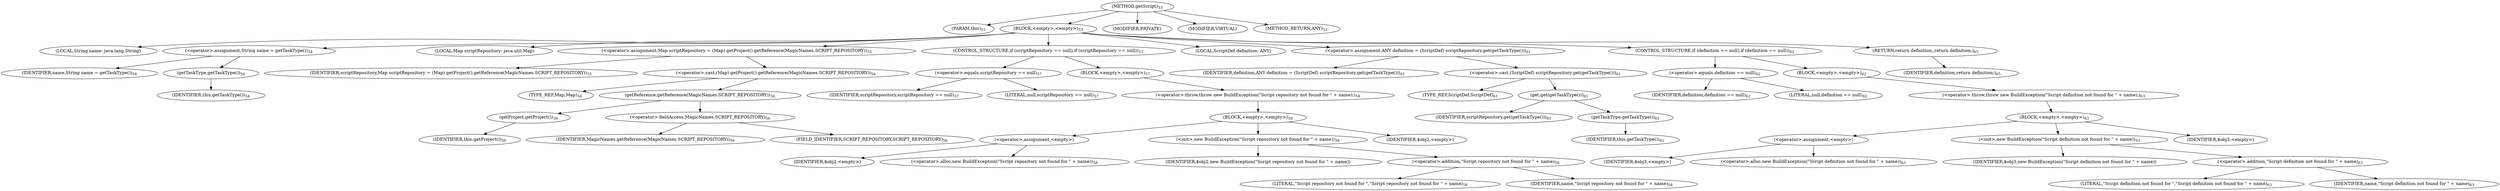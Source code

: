 digraph "getScript" {  
"49" [label = <(METHOD,getScript)<SUB>53</SUB>> ]
"7" [label = <(PARAM,this)<SUB>53</SUB>> ]
"50" [label = <(BLOCK,&lt;empty&gt;,&lt;empty&gt;)<SUB>53</SUB>> ]
"51" [label = <(LOCAL,String name: java.lang.String)> ]
"52" [label = <(&lt;operator&gt;.assignment,String name = getTaskType())<SUB>54</SUB>> ]
"53" [label = <(IDENTIFIER,name,String name = getTaskType())<SUB>54</SUB>> ]
"54" [label = <(getTaskType,getTaskType())<SUB>54</SUB>> ]
"6" [label = <(IDENTIFIER,this,getTaskType())<SUB>54</SUB>> ]
"55" [label = <(LOCAL,Map scriptRepository: java.util.Map)> ]
"56" [label = <(&lt;operator&gt;.assignment,Map scriptRepository = (Map) getProject().getReference(MagicNames.SCRIPT_REPOSITORY))<SUB>55</SUB>> ]
"57" [label = <(IDENTIFIER,scriptRepository,Map scriptRepository = (Map) getProject().getReference(MagicNames.SCRIPT_REPOSITORY))<SUB>55</SUB>> ]
"58" [label = <(&lt;operator&gt;.cast,(Map) getProject().getReference(MagicNames.SCRIPT_REPOSITORY))<SUB>56</SUB>> ]
"59" [label = <(TYPE_REF,Map,Map)<SUB>56</SUB>> ]
"60" [label = <(getReference,getReference(MagicNames.SCRIPT_REPOSITORY))<SUB>56</SUB>> ]
"61" [label = <(getProject,getProject())<SUB>56</SUB>> ]
"8" [label = <(IDENTIFIER,this,getProject())<SUB>56</SUB>> ]
"62" [label = <(&lt;operator&gt;.fieldAccess,MagicNames.SCRIPT_REPOSITORY)<SUB>56</SUB>> ]
"63" [label = <(IDENTIFIER,MagicNames,getReference(MagicNames.SCRIPT_REPOSITORY))<SUB>56</SUB>> ]
"64" [label = <(FIELD_IDENTIFIER,SCRIPT_REPOSITORY,SCRIPT_REPOSITORY)<SUB>56</SUB>> ]
"65" [label = <(CONTROL_STRUCTURE,if (scriptRepository == null),if (scriptRepository == null))<SUB>57</SUB>> ]
"66" [label = <(&lt;operator&gt;.equals,scriptRepository == null)<SUB>57</SUB>> ]
"67" [label = <(IDENTIFIER,scriptRepository,scriptRepository == null)<SUB>57</SUB>> ]
"68" [label = <(LITERAL,null,scriptRepository == null)<SUB>57</SUB>> ]
"69" [label = <(BLOCK,&lt;empty&gt;,&lt;empty&gt;)<SUB>57</SUB>> ]
"70" [label = <(&lt;operator&gt;.throw,throw new BuildException(&quot;Script repository not found for &quot; + name);)<SUB>58</SUB>> ]
"71" [label = <(BLOCK,&lt;empty&gt;,&lt;empty&gt;)<SUB>58</SUB>> ]
"72" [label = <(&lt;operator&gt;.assignment,&lt;empty&gt;)> ]
"73" [label = <(IDENTIFIER,$obj2,&lt;empty&gt;)> ]
"74" [label = <(&lt;operator&gt;.alloc,new BuildException(&quot;Script repository not found for &quot; + name))<SUB>58</SUB>> ]
"75" [label = <(&lt;init&gt;,new BuildException(&quot;Script repository not found for &quot; + name))<SUB>58</SUB>> ]
"76" [label = <(IDENTIFIER,$obj2,new BuildException(&quot;Script repository not found for &quot; + name))> ]
"77" [label = <(&lt;operator&gt;.addition,&quot;Script repository not found for &quot; + name)<SUB>58</SUB>> ]
"78" [label = <(LITERAL,&quot;Script repository not found for &quot;,&quot;Script repository not found for &quot; + name)<SUB>58</SUB>> ]
"79" [label = <(IDENTIFIER,name,&quot;Script repository not found for &quot; + name)<SUB>58</SUB>> ]
"80" [label = <(IDENTIFIER,$obj2,&lt;empty&gt;)> ]
"81" [label = <(LOCAL,ScriptDef definition: ANY)> ]
"82" [label = <(&lt;operator&gt;.assignment,ANY definition = (ScriptDef) scriptRepository.get(getTaskType()))<SUB>61</SUB>> ]
"83" [label = <(IDENTIFIER,definition,ANY definition = (ScriptDef) scriptRepository.get(getTaskType()))<SUB>61</SUB>> ]
"84" [label = <(&lt;operator&gt;.cast,(ScriptDef) scriptRepository.get(getTaskType()))<SUB>61</SUB>> ]
"85" [label = <(TYPE_REF,ScriptDef,ScriptDef)<SUB>61</SUB>> ]
"86" [label = <(get,get(getTaskType()))<SUB>61</SUB>> ]
"87" [label = <(IDENTIFIER,scriptRepository,get(getTaskType()))<SUB>61</SUB>> ]
"88" [label = <(getTaskType,getTaskType())<SUB>61</SUB>> ]
"9" [label = <(IDENTIFIER,this,getTaskType())<SUB>61</SUB>> ]
"89" [label = <(CONTROL_STRUCTURE,if (definition == null),if (definition == null))<SUB>62</SUB>> ]
"90" [label = <(&lt;operator&gt;.equals,definition == null)<SUB>62</SUB>> ]
"91" [label = <(IDENTIFIER,definition,definition == null)<SUB>62</SUB>> ]
"92" [label = <(LITERAL,null,definition == null)<SUB>62</SUB>> ]
"93" [label = <(BLOCK,&lt;empty&gt;,&lt;empty&gt;)<SUB>62</SUB>> ]
"94" [label = <(&lt;operator&gt;.throw,throw new BuildException(&quot;Script definition not found for &quot; + name);)<SUB>63</SUB>> ]
"95" [label = <(BLOCK,&lt;empty&gt;,&lt;empty&gt;)<SUB>63</SUB>> ]
"96" [label = <(&lt;operator&gt;.assignment,&lt;empty&gt;)> ]
"97" [label = <(IDENTIFIER,$obj3,&lt;empty&gt;)> ]
"98" [label = <(&lt;operator&gt;.alloc,new BuildException(&quot;Script definition not found for &quot; + name))<SUB>63</SUB>> ]
"99" [label = <(&lt;init&gt;,new BuildException(&quot;Script definition not found for &quot; + name))<SUB>63</SUB>> ]
"100" [label = <(IDENTIFIER,$obj3,new BuildException(&quot;Script definition not found for &quot; + name))> ]
"101" [label = <(&lt;operator&gt;.addition,&quot;Script definition not found for &quot; + name)<SUB>63</SUB>> ]
"102" [label = <(LITERAL,&quot;Script definition not found for &quot;,&quot;Script definition not found for &quot; + name)<SUB>63</SUB>> ]
"103" [label = <(IDENTIFIER,name,&quot;Script definition not found for &quot; + name)<SUB>63</SUB>> ]
"104" [label = <(IDENTIFIER,$obj3,&lt;empty&gt;)> ]
"105" [label = <(RETURN,return definition;,return definition;)<SUB>65</SUB>> ]
"106" [label = <(IDENTIFIER,definition,return definition;)<SUB>65</SUB>> ]
"107" [label = <(MODIFIER,PRIVATE)> ]
"108" [label = <(MODIFIER,VIRTUAL)> ]
"109" [label = <(METHOD_RETURN,ANY)<SUB>53</SUB>> ]
  "49" -> "7" 
  "49" -> "50" 
  "49" -> "107" 
  "49" -> "108" 
  "49" -> "109" 
  "50" -> "51" 
  "50" -> "52" 
  "50" -> "55" 
  "50" -> "56" 
  "50" -> "65" 
  "50" -> "81" 
  "50" -> "82" 
  "50" -> "89" 
  "50" -> "105" 
  "52" -> "53" 
  "52" -> "54" 
  "54" -> "6" 
  "56" -> "57" 
  "56" -> "58" 
  "58" -> "59" 
  "58" -> "60" 
  "60" -> "61" 
  "60" -> "62" 
  "61" -> "8" 
  "62" -> "63" 
  "62" -> "64" 
  "65" -> "66" 
  "65" -> "69" 
  "66" -> "67" 
  "66" -> "68" 
  "69" -> "70" 
  "70" -> "71" 
  "71" -> "72" 
  "71" -> "75" 
  "71" -> "80" 
  "72" -> "73" 
  "72" -> "74" 
  "75" -> "76" 
  "75" -> "77" 
  "77" -> "78" 
  "77" -> "79" 
  "82" -> "83" 
  "82" -> "84" 
  "84" -> "85" 
  "84" -> "86" 
  "86" -> "87" 
  "86" -> "88" 
  "88" -> "9" 
  "89" -> "90" 
  "89" -> "93" 
  "90" -> "91" 
  "90" -> "92" 
  "93" -> "94" 
  "94" -> "95" 
  "95" -> "96" 
  "95" -> "99" 
  "95" -> "104" 
  "96" -> "97" 
  "96" -> "98" 
  "99" -> "100" 
  "99" -> "101" 
  "101" -> "102" 
  "101" -> "103" 
  "105" -> "106" 
}

